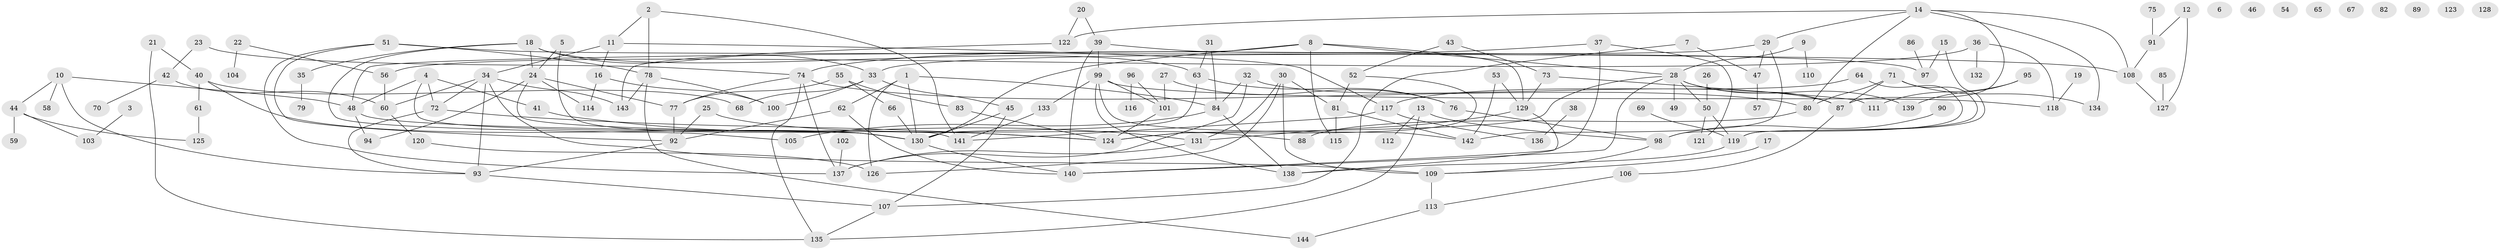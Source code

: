 // Generated by graph-tools (version 1.1) at 2025/25/03/09/25 03:25:24]
// undirected, 144 vertices, 204 edges
graph export_dot {
graph [start="1"]
  node [color=gray90,style=filled];
  1;
  2;
  3;
  4;
  5;
  6;
  7;
  8;
  9;
  10;
  11;
  12;
  13;
  14;
  15;
  16;
  17;
  18;
  19;
  20;
  21;
  22;
  23;
  24;
  25;
  26;
  27;
  28;
  29;
  30;
  31;
  32;
  33;
  34;
  35;
  36;
  37;
  38;
  39;
  40;
  41;
  42;
  43;
  44;
  45;
  46;
  47;
  48;
  49;
  50;
  51;
  52;
  53;
  54;
  55;
  56;
  57;
  58;
  59;
  60;
  61;
  62;
  63;
  64;
  65;
  66;
  67;
  68;
  69;
  70;
  71;
  72;
  73;
  74;
  75;
  76;
  77;
  78;
  79;
  80;
  81;
  82;
  83;
  84;
  85;
  86;
  87;
  88;
  89;
  90;
  91;
  92;
  93;
  94;
  95;
  96;
  97;
  98;
  99;
  100;
  101;
  102;
  103;
  104;
  105;
  106;
  107;
  108;
  109;
  110;
  111;
  112;
  113;
  114;
  115;
  116;
  117;
  118;
  119;
  120;
  121;
  122;
  123;
  124;
  125;
  126;
  127;
  128;
  129;
  130;
  131;
  132;
  133;
  134;
  135;
  136;
  137;
  138;
  139;
  140;
  141;
  142;
  143;
  144;
  1 -- 62;
  1 -- 84;
  1 -- 126;
  1 -- 130;
  2 -- 11;
  2 -- 78;
  2 -- 141;
  3 -- 103;
  4 -- 41;
  4 -- 48;
  4 -- 72;
  4 -- 141;
  5 -- 24;
  5 -- 130;
  7 -- 47;
  7 -- 107;
  8 -- 28;
  8 -- 48;
  8 -- 115;
  8 -- 129;
  8 -- 130;
  9 -- 28;
  9 -- 110;
  10 -- 44;
  10 -- 48;
  10 -- 58;
  10 -- 93;
  11 -- 16;
  11 -- 34;
  11 -- 117;
  12 -- 91;
  12 -- 127;
  13 -- 98;
  13 -- 112;
  13 -- 135;
  14 -- 29;
  14 -- 80;
  14 -- 87;
  14 -- 108;
  14 -- 122;
  14 -- 134;
  15 -- 97;
  15 -- 119;
  16 -- 100;
  16 -- 114;
  17 -- 109;
  18 -- 24;
  18 -- 33;
  18 -- 35;
  18 -- 63;
  18 -- 105;
  19 -- 118;
  20 -- 39;
  20 -- 122;
  21 -- 40;
  21 -- 135;
  22 -- 56;
  22 -- 104;
  23 -- 42;
  23 -- 74;
  24 -- 77;
  24 -- 94;
  24 -- 114;
  24 -- 130;
  25 -- 88;
  25 -- 92;
  26 -- 50;
  27 -- 76;
  27 -- 101;
  28 -- 49;
  28 -- 50;
  28 -- 87;
  28 -- 124;
  28 -- 139;
  28 -- 140;
  29 -- 33;
  29 -- 47;
  29 -- 142;
  30 -- 81;
  30 -- 109;
  30 -- 126;
  30 -- 131;
  31 -- 63;
  31 -- 84;
  32 -- 84;
  32 -- 87;
  32 -- 137;
  33 -- 45;
  33 -- 68;
  33 -- 100;
  34 -- 60;
  34 -- 72;
  34 -- 93;
  34 -- 109;
  34 -- 143;
  35 -- 79;
  36 -- 56;
  36 -- 118;
  36 -- 132;
  37 -- 74;
  37 -- 121;
  37 -- 140;
  38 -- 136;
  39 -- 97;
  39 -- 99;
  39 -- 140;
  40 -- 61;
  40 -- 68;
  40 -- 130;
  41 -- 131;
  42 -- 60;
  42 -- 70;
  43 -- 52;
  43 -- 73;
  44 -- 59;
  44 -- 103;
  44 -- 125;
  45 -- 107;
  45 -- 130;
  47 -- 57;
  48 -- 94;
  48 -- 124;
  50 -- 119;
  50 -- 121;
  51 -- 78;
  51 -- 92;
  51 -- 108;
  51 -- 137;
  52 -- 81;
  52 -- 124;
  53 -- 129;
  53 -- 142;
  55 -- 66;
  55 -- 77;
  55 -- 83;
  56 -- 60;
  60 -- 120;
  61 -- 125;
  62 -- 92;
  62 -- 140;
  63 -- 76;
  63 -- 130;
  64 -- 98;
  64 -- 117;
  66 -- 130;
  69 -- 119;
  71 -- 80;
  71 -- 87;
  71 -- 119;
  71 -- 134;
  72 -- 93;
  72 -- 124;
  73 -- 111;
  73 -- 129;
  74 -- 77;
  74 -- 80;
  74 -- 135;
  74 -- 137;
  75 -- 91;
  76 -- 98;
  77 -- 92;
  78 -- 100;
  78 -- 143;
  78 -- 144;
  80 -- 88;
  81 -- 115;
  81 -- 142;
  83 -- 124;
  84 -- 105;
  84 -- 138;
  85 -- 127;
  86 -- 97;
  87 -- 106;
  90 -- 98;
  91 -- 108;
  92 -- 93;
  93 -- 107;
  95 -- 111;
  95 -- 139;
  96 -- 101;
  96 -- 116;
  98 -- 109;
  99 -- 101;
  99 -- 118;
  99 -- 133;
  99 -- 138;
  99 -- 142;
  101 -- 124;
  102 -- 137;
  106 -- 113;
  107 -- 135;
  108 -- 127;
  109 -- 113;
  113 -- 144;
  117 -- 136;
  117 -- 141;
  119 -- 138;
  120 -- 126;
  122 -- 143;
  129 -- 131;
  129 -- 138;
  130 -- 140;
  131 -- 137;
  133 -- 141;
}
